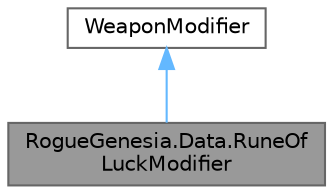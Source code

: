 digraph "RogueGenesia.Data.RuneOfLuckModifier"
{
 // LATEX_PDF_SIZE
  bgcolor="transparent";
  edge [fontname=Helvetica,fontsize=10,labelfontname=Helvetica,labelfontsize=10];
  node [fontname=Helvetica,fontsize=10,shape=box,height=0.2,width=0.4];
  Node1 [label="RogueGenesia.Data.RuneOf\lLuckModifier",height=0.2,width=0.4,color="gray40", fillcolor="grey60", style="filled", fontcolor="black",tooltip=" "];
  Node2 -> Node1 [dir="back",color="steelblue1",style="solid"];
  Node2 [label="WeaponModifier",height=0.2,width=0.4,color="gray40", fillcolor="white", style="filled",URL="$class_rogue_genesia_1_1_data_1_1_weapon_modifier.html",tooltip=" "];
}
